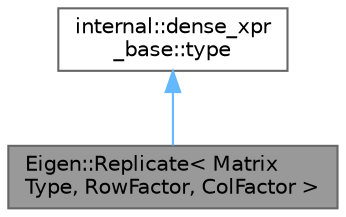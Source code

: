 digraph "Eigen::Replicate&lt; MatrixType, RowFactor, ColFactor &gt;"
{
 // LATEX_PDF_SIZE
  bgcolor="transparent";
  edge [fontname=Helvetica,fontsize=10,labelfontname=Helvetica,labelfontsize=10];
  node [fontname=Helvetica,fontsize=10,shape=box,height=0.2,width=0.4];
  Node1 [id="Node000001",label="Eigen::Replicate\< Matrix\lType, RowFactor, ColFactor \>",height=0.2,width=0.4,color="gray40", fillcolor="grey60", style="filled", fontcolor="black",tooltip="Expression of the multiple replication of a matrix or vector"];
  Node2 -> Node1 [id="edge1_Node000001_Node000002",dir="back",color="steelblue1",style="solid",tooltip=" "];
  Node2 [id="Node000002",label="internal::dense_xpr\l_base::type",height=0.2,width=0.4,color="gray40", fillcolor="white", style="filled",tooltip=" "];
}
